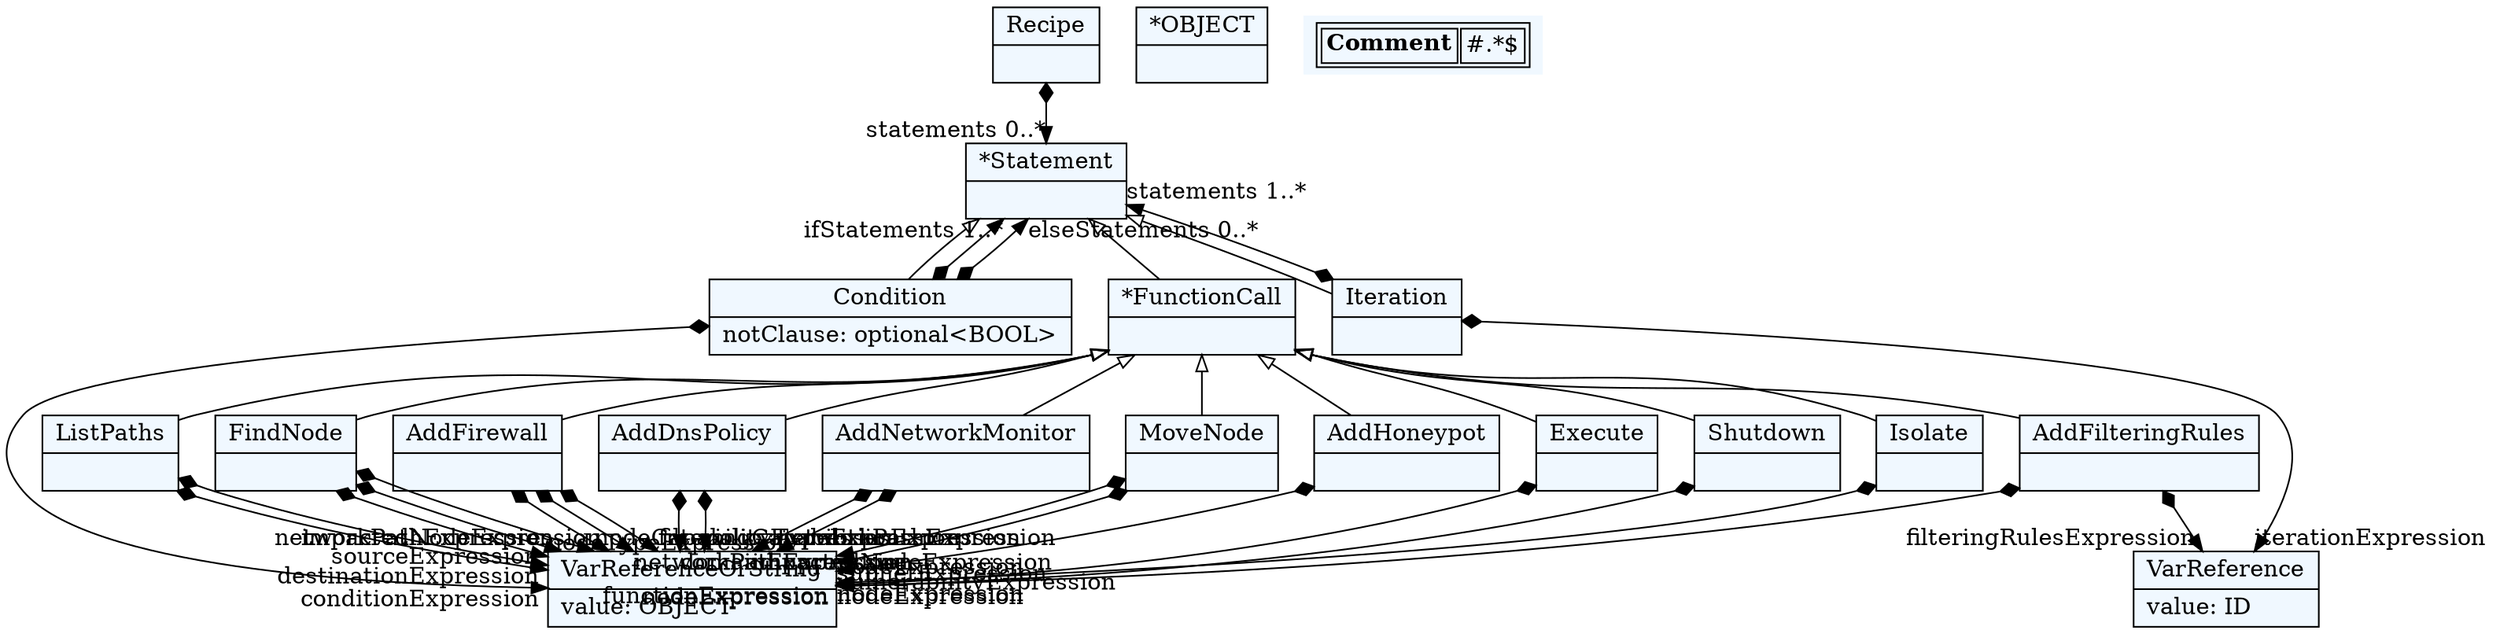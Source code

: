 
    digraph textX {
    fontname = "Bitstream Vera Sans"
    fontsize = 8
    node[
        shape=record,
        style=filled,
        fillcolor=aliceblue
    ]
    nodesep = 0.3
    edge[dir=black,arrowtail=empty]


4463204448[ label="{Recipe|}"]

4463202928[ label="{VarReference|value: ID\l}"]

4463198400[ label="{VarReferenceOrString|value: OBJECT\l}"]

4463467664[ label="{*Statement|}"]

4463470496[ label="{*FunctionCall|}"]

4463207488[ label="{Condition|notClause: optional\<BOOL\>\l}"]

4463205968[ label="{Iteration|}"]

4463208432[ label="{ListPaths|}"]

4463209952[ label="{FindNode|}"]

4463210896[ label="{AddFirewall|}"]

4463211840[ label="{AddFilteringRules|}"]

4463213360[ label="{AddDnsPolicy|}"]

4463214880[ label="{AddNetworkMonitor|}"]

4463216400[ label="{MoveNode|}"]

4463217920[ label="{AddHoneypot|}"]

4463219440[ label="{Execute|}"]

4463220960[ label="{Shutdown|}"]

4463222480[ label="{Isolate|}"]



4463204448 -> 4463467664[arrowtail=diamond, dir=both, headlabel="statements 0..*"]
4463319472[ label="{*OBJECT|}"]

4463467664 -> 4463470496 [dir=back]
4463467664 -> 4463207488 [dir=back]
4463467664 -> 4463205968 [dir=back]
4463470496 -> 4463208432 [dir=back]
4463470496 -> 4463209952 [dir=back]
4463470496 -> 4463210896 [dir=back]
4463470496 -> 4463211840 [dir=back]
4463470496 -> 4463213360 [dir=back]
4463470496 -> 4463214880 [dir=back]
4463470496 -> 4463216400 [dir=back]
4463470496 -> 4463217920 [dir=back]
4463470496 -> 4463219440 [dir=back]
4463470496 -> 4463220960 [dir=back]
4463470496 -> 4463222480 [dir=back]
4463207488 -> 4463198400[arrowtail=diamond, dir=both, headlabel="conditionExpression "]
4463207488 -> 4463467664[arrowtail=diamond, dir=both, headlabel="ifStatements 1..*"]
4463207488 -> 4463467664[arrowtail=diamond, dir=both, headlabel="elseStatements 0..*"]
4463205968 -> 4463202928[arrowtail=diamond, dir=both, headlabel="iterationExpression "]
4463205968 -> 4463467664[arrowtail=diamond, dir=both, headlabel="statements 1..*"]
4463208432 -> 4463198400[arrowtail=diamond, dir=both, headlabel="sourceExpression "]
4463208432 -> 4463198400[arrowtail=diamond, dir=both, headlabel="destinationExpression "]
4463209952 -> 4463198400[arrowtail=diamond, dir=both, headlabel="nodeTypeExpression "]
4463209952 -> 4463198400[arrowtail=diamond, dir=both, headlabel="networkPathExpression "]
4463209952 -> 4463198400[arrowtail=diamond, dir=both, headlabel="nodeCapabilityExpression "]
4463210896 -> 4463198400[arrowtail=diamond, dir=both, headlabel="impactedNodeExpression "]
4463210896 -> 4463198400[arrowtail=diamond, dir=both, headlabel="networkPathExpression "]
4463210896 -> 4463198400[arrowtail=diamond, dir=both, headlabel="filteringCapabilitiesExpression "]
4463211840 -> 4463202928[arrowtail=diamond, dir=both, headlabel="filteringRulesExpression "]
4463211840 -> 4463198400[arrowtail=diamond, dir=both, headlabel="nodeExpression "]
4463213360 -> 4463198400[arrowtail=diamond, dir=both, headlabel="domainExpression "]
4463213360 -> 4463198400[arrowtail=diamond, dir=both, headlabel="policyTypeExpression "]
4463214880 -> 4463198400[arrowtail=diamond, dir=both, headlabel="impactedNodeExpression "]
4463214880 -> 4463198400[arrowtail=diamond, dir=both, headlabel="networkPathExpression "]
4463216400 -> 4463198400[arrowtail=diamond, dir=both, headlabel="nodeExpression "]
4463216400 -> 4463198400[arrowtail=diamond, dir=both, headlabel="subnetExpression "]
4463217920 -> 4463198400[arrowtail=diamond, dir=both, headlabel="vulnerabilityExpression "]
4463219440 -> 4463198400[arrowtail=diamond, dir=both, headlabel="functionExpression "]
4463220960 -> 4463198400[arrowtail=diamond, dir=both, headlabel="nodeExpression "]
4463222480 -> 4463198400[arrowtail=diamond, dir=both, headlabel="nodeExpression "]
match_rules [ shape=plaintext, label=< <table>
	<tr>
		<td><b>Comment</b></td><td>#.*$</td>
	</tr>
</table> >]


}
